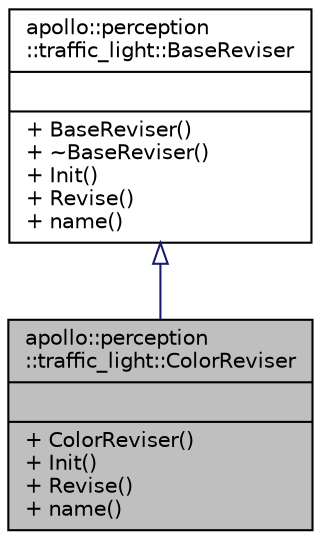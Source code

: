 digraph "apollo::perception::traffic_light::ColorReviser"
{
  edge [fontname="Helvetica",fontsize="10",labelfontname="Helvetica",labelfontsize="10"];
  node [fontname="Helvetica",fontsize="10",shape=record];
  Node1 [label="{apollo::perception\l::traffic_light::ColorReviser\n||+ ColorReviser()\l+ Init()\l+ Revise()\l+ name()\l}",height=0.2,width=0.4,color="black", fillcolor="grey75", style="filled" fontcolor="black"];
  Node2 -> Node1 [dir="back",color="midnightblue",fontsize="10",style="solid",arrowtail="onormal",fontname="Helvetica"];
  Node2 [label="{apollo::perception\l::traffic_light::BaseReviser\n||+ BaseReviser()\l+ ~BaseReviser()\l+ Init()\l+ Revise()\l+ name()\l}",height=0.2,width=0.4,color="black", fillcolor="white", style="filled",URL="$classapollo_1_1perception_1_1traffic__light_1_1BaseReviser.html"];
}
